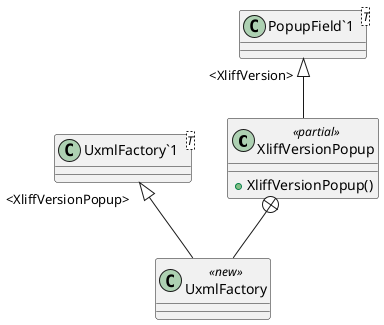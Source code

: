 @startuml
class XliffVersionPopup <<partial>> {
    + XliffVersionPopup()
}
class "PopupField`1"<T> {
}
class UxmlFactory <<new>> {
}
class "UxmlFactory`1"<T> {
}
"PopupField`1" "<XliffVersion>" <|-- XliffVersionPopup
XliffVersionPopup +-- UxmlFactory
"UxmlFactory`1" "<XliffVersionPopup>" <|-- UxmlFactory
@enduml
